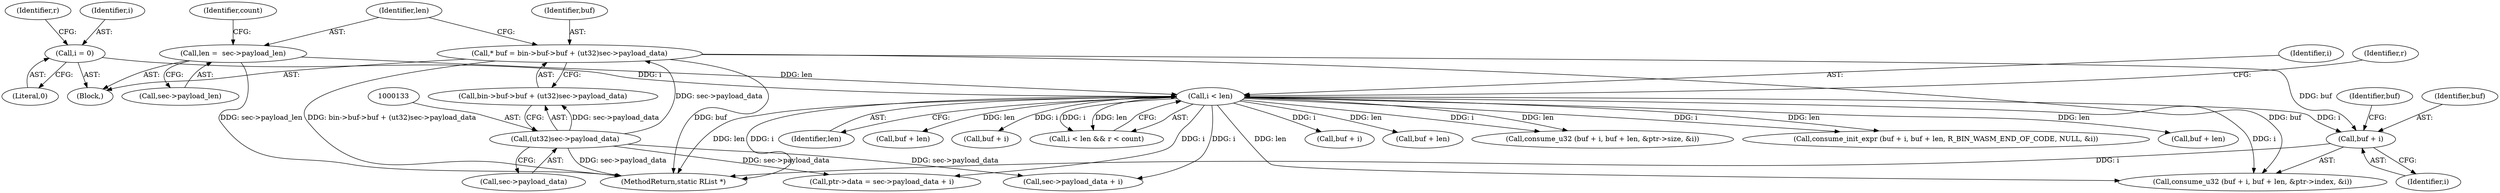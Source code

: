 digraph "0_radare2_d2632f6483a3ceb5d8e0a5fb11142c51c43978b4_0@pointer" {
"1000182" [label="(Call,buf + i)"];
"1000124" [label="(Call,* buf = bin->buf->buf + (ut32)sec->payload_data)"];
"1000132" [label="(Call,(ut32)sec->payload_data)"];
"1000163" [label="(Call,i < len)"];
"1000150" [label="(Call,i = 0)"];
"1000138" [label="(Call,len =  sec->payload_len)"];
"1000203" [label="(Call,consume_init_expr (buf + i, buf + len, R_BIN_WASM_END_OF_CODE, NULL, &i))"];
"1000145" [label="(Identifier,count)"];
"1000185" [label="(Call,buf + len)"];
"1000165" [label="(Identifier,len)"];
"1000232" [label="(Call,buf + len)"];
"1000140" [label="(Call,sec->payload_len)"];
"1000186" [label="(Identifier,buf)"];
"1000183" [label="(Identifier,buf)"];
"1000150" [label="(Call,i = 0)"];
"1000155" [label="(Identifier,r)"];
"1000164" [label="(Identifier,i)"];
"1000163" [label="(Call,i < len)"];
"1000204" [label="(Call,buf + i)"];
"1000250" [label="(Call,sec->payload_data + i)"];
"1000162" [label="(Call,i < len && r < count)"];
"1000124" [label="(Call,* buf = bin->buf->buf + (ut32)sec->payload_data)"];
"1000152" [label="(Literal,0)"];
"1000126" [label="(Call,bin->buf->buf + (ut32)sec->payload_data)"];
"1000181" [label="(Call,consume_u32 (buf + i, buf + len, &ptr->index, &i))"];
"1000134" [label="(Call,sec->payload_data)"];
"1000167" [label="(Identifier,r)"];
"1000184" [label="(Identifier,i)"];
"1000125" [label="(Identifier,buf)"];
"1000138" [label="(Call,len =  sec->payload_len)"];
"1000132" [label="(Call,(ut32)sec->payload_data)"];
"1000229" [label="(Call,buf + i)"];
"1000263" [label="(MethodReturn,static RList *)"];
"1000246" [label="(Call,ptr->data = sec->payload_data + i)"];
"1000207" [label="(Call,buf + len)"];
"1000151" [label="(Identifier,i)"];
"1000228" [label="(Call,consume_u32 (buf + i, buf + len, &ptr->size, &i))"];
"1000139" [label="(Identifier,len)"];
"1000103" [label="(Block,)"];
"1000182" [label="(Call,buf + i)"];
"1000182" -> "1000181"  [label="AST: "];
"1000182" -> "1000184"  [label="CFG: "];
"1000183" -> "1000182"  [label="AST: "];
"1000184" -> "1000182"  [label="AST: "];
"1000186" -> "1000182"  [label="CFG: "];
"1000182" -> "1000263"  [label="DDG: i"];
"1000124" -> "1000182"  [label="DDG: buf"];
"1000163" -> "1000182"  [label="DDG: i"];
"1000124" -> "1000103"  [label="AST: "];
"1000124" -> "1000126"  [label="CFG: "];
"1000125" -> "1000124"  [label="AST: "];
"1000126" -> "1000124"  [label="AST: "];
"1000139" -> "1000124"  [label="CFG: "];
"1000124" -> "1000263"  [label="DDG: bin->buf->buf + (ut32)sec->payload_data"];
"1000124" -> "1000263"  [label="DDG: buf"];
"1000132" -> "1000124"  [label="DDG: sec->payload_data"];
"1000124" -> "1000181"  [label="DDG: buf"];
"1000132" -> "1000126"  [label="AST: "];
"1000132" -> "1000134"  [label="CFG: "];
"1000133" -> "1000132"  [label="AST: "];
"1000134" -> "1000132"  [label="AST: "];
"1000126" -> "1000132"  [label="CFG: "];
"1000132" -> "1000263"  [label="DDG: sec->payload_data"];
"1000132" -> "1000126"  [label="DDG: sec->payload_data"];
"1000132" -> "1000246"  [label="DDG: sec->payload_data"];
"1000132" -> "1000250"  [label="DDG: sec->payload_data"];
"1000163" -> "1000162"  [label="AST: "];
"1000163" -> "1000165"  [label="CFG: "];
"1000164" -> "1000163"  [label="AST: "];
"1000165" -> "1000163"  [label="AST: "];
"1000167" -> "1000163"  [label="CFG: "];
"1000162" -> "1000163"  [label="CFG: "];
"1000163" -> "1000263"  [label="DDG: i"];
"1000163" -> "1000263"  [label="DDG: len"];
"1000163" -> "1000162"  [label="DDG: i"];
"1000163" -> "1000162"  [label="DDG: len"];
"1000150" -> "1000163"  [label="DDG: i"];
"1000138" -> "1000163"  [label="DDG: len"];
"1000163" -> "1000181"  [label="DDG: i"];
"1000163" -> "1000181"  [label="DDG: len"];
"1000163" -> "1000185"  [label="DDG: len"];
"1000163" -> "1000203"  [label="DDG: i"];
"1000163" -> "1000203"  [label="DDG: len"];
"1000163" -> "1000204"  [label="DDG: i"];
"1000163" -> "1000207"  [label="DDG: len"];
"1000163" -> "1000228"  [label="DDG: i"];
"1000163" -> "1000228"  [label="DDG: len"];
"1000163" -> "1000229"  [label="DDG: i"];
"1000163" -> "1000232"  [label="DDG: len"];
"1000163" -> "1000246"  [label="DDG: i"];
"1000163" -> "1000250"  [label="DDG: i"];
"1000150" -> "1000103"  [label="AST: "];
"1000150" -> "1000152"  [label="CFG: "];
"1000151" -> "1000150"  [label="AST: "];
"1000152" -> "1000150"  [label="AST: "];
"1000155" -> "1000150"  [label="CFG: "];
"1000138" -> "1000103"  [label="AST: "];
"1000138" -> "1000140"  [label="CFG: "];
"1000139" -> "1000138"  [label="AST: "];
"1000140" -> "1000138"  [label="AST: "];
"1000145" -> "1000138"  [label="CFG: "];
"1000138" -> "1000263"  [label="DDG: sec->payload_len"];
}
